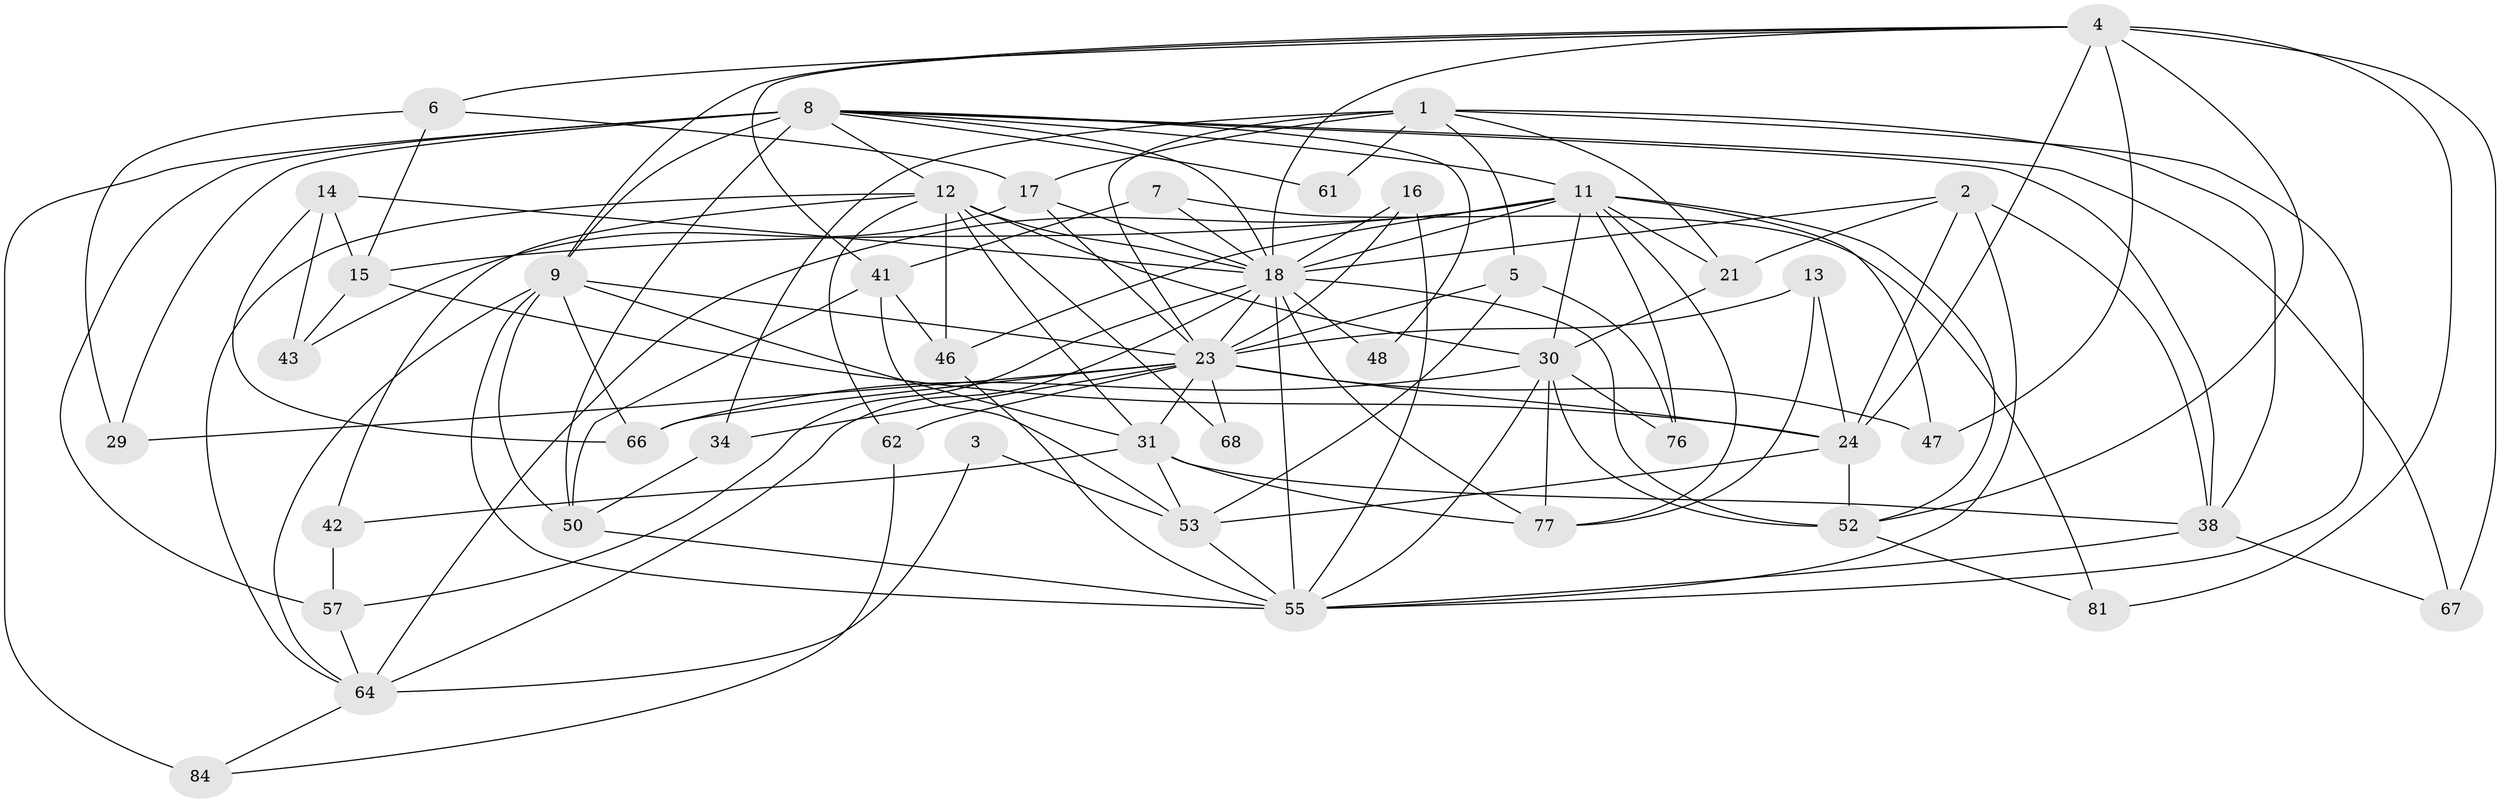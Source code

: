 // original degree distribution, {4: 0.21739130434782608, 3: 0.32608695652173914, 2: 0.11956521739130435, 6: 0.07608695652173914, 7: 0.043478260869565216, 5: 0.1956521739130435, 8: 0.021739130434782608}
// Generated by graph-tools (version 1.1) at 2025/18/03/04/25 18:18:29]
// undirected, 46 vertices, 125 edges
graph export_dot {
graph [start="1"]
  node [color=gray90,style=filled];
  1 [super="+85"];
  2 [super="+32"];
  3;
  4 [super="+10"];
  5 [super="+59"];
  6;
  7;
  8 [super="+71+36"];
  9 [super="+26"];
  11 [super="+44"];
  12 [super="+33+83"];
  13;
  14;
  15 [super="+87"];
  16;
  17 [super="+78"];
  18 [super="+20+19+22+27"];
  21 [super="+92"];
  23 [super="+35+25"];
  24 [super="+89+65"];
  29;
  30 [super="+39"];
  31 [super="+86"];
  34 [super="+74"];
  38 [super="+45"];
  41;
  42;
  43;
  46;
  47;
  48;
  50;
  52;
  53 [super="+73"];
  55 [super="+75+56"];
  57 [super="+72"];
  61;
  62;
  64 [super="+80"];
  66;
  67;
  68;
  76;
  77 [super="+90"];
  81;
  84;
  1 -- 61;
  1 -- 17;
  1 -- 34;
  1 -- 5;
  1 -- 38;
  1 -- 21;
  1 -- 55;
  1 -- 23;
  2 -- 24;
  2 -- 21;
  2 -- 38;
  2 -- 18;
  2 -- 55;
  3 -- 53;
  3 -- 64;
  4 -- 6;
  4 -- 52;
  4 -- 81;
  4 -- 18;
  4 -- 67;
  4 -- 41;
  4 -- 47;
  4 -- 9;
  4 -- 24;
  5 -- 76;
  5 -- 53;
  5 -- 23;
  6 -- 29;
  6 -- 15;
  6 -- 17;
  7 -- 41;
  7 -- 81;
  7 -- 18 [weight=2];
  8 -- 67;
  8 -- 9;
  8 -- 84 [weight=2];
  8 -- 12;
  8 -- 18;
  8 -- 38;
  8 -- 11;
  8 -- 48;
  8 -- 50;
  8 -- 61;
  8 -- 57 [weight=2];
  8 -- 29;
  9 -- 64;
  9 -- 50;
  9 -- 66;
  9 -- 23;
  9 -- 31;
  9 -- 55;
  11 -- 47;
  11 -- 21;
  11 -- 52;
  11 -- 64 [weight=2];
  11 -- 76;
  11 -- 77;
  11 -- 46;
  11 -- 18;
  11 -- 15;
  11 -- 30;
  12 -- 68;
  12 -- 18 [weight=3];
  12 -- 42;
  12 -- 30;
  12 -- 64;
  12 -- 62;
  12 -- 46;
  12 -- 31;
  13 -- 24;
  13 -- 77;
  13 -- 23;
  14 -- 15;
  14 -- 43;
  14 -- 66;
  14 -- 18;
  15 -- 43;
  15 -- 24;
  16 -- 18;
  16 -- 23;
  16 -- 55;
  17 -- 43;
  17 -- 23;
  17 -- 18;
  18 -- 48 [weight=2];
  18 -- 52 [weight=2];
  18 -- 64;
  18 -- 57;
  18 -- 55 [weight=3];
  18 -- 77;
  18 -- 23;
  21 -- 30;
  23 -- 34;
  23 -- 31;
  23 -- 66;
  23 -- 24 [weight=2];
  23 -- 29;
  23 -- 62;
  23 -- 68;
  23 -- 47;
  24 -- 52 [weight=2];
  24 -- 53;
  30 -- 76;
  30 -- 77;
  30 -- 66;
  30 -- 52;
  30 -- 55;
  31 -- 38;
  31 -- 42;
  31 -- 77;
  31 -- 53;
  34 -- 50;
  38 -- 67;
  38 -- 55;
  41 -- 46;
  41 -- 50;
  41 -- 53;
  42 -- 57;
  46 -- 55;
  50 -- 55;
  52 -- 81;
  53 -- 55;
  57 -- 64;
  62 -- 84;
  64 -- 84;
}
